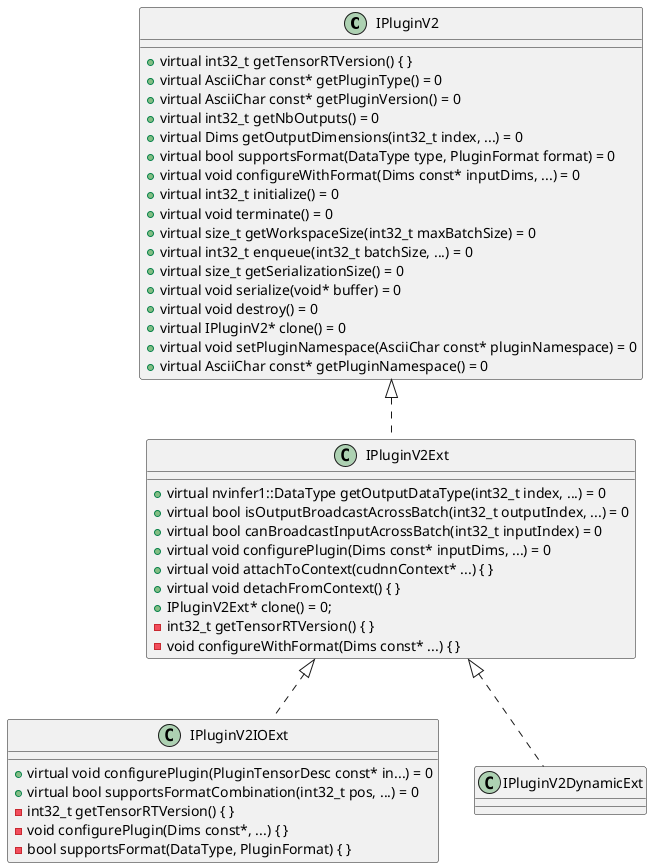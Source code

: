 @startuml

IPluginV2 <|.. IPluginV2Ext
IPluginV2Ext <|.. IPluginV2IOExt
IPluginV2Ext <|.. IPluginV2DynamicExt

class IPluginV2{
  + virtual int32_t getTensorRTVersion() { }
  + virtual AsciiChar const* getPluginType() = 0
  + virtual AsciiChar const* getPluginVersion() = 0
  + virtual int32_t getNbOutputs() = 0
  + virtual Dims getOutputDimensions(int32_t index, ...) = 0
  + virtual bool supportsFormat(DataType type, PluginFormat format) = 0
  + virtual void configureWithFormat(Dims const* inputDims, ...) = 0
  + virtual int32_t initialize() = 0
  + virtual void terminate() = 0
  + virtual size_t getWorkspaceSize(int32_t maxBatchSize) = 0
  + virtual int32_t enqueue(int32_t batchSize, ...) = 0 
  + virtual size_t getSerializationSize() = 0
  + virtual void serialize(void* buffer) = 0
  + virtual void destroy() = 0
  + virtual IPluginV2* clone() = 0
  + virtual void setPluginNamespace(AsciiChar const* pluginNamespace) = 0
  + virtual AsciiChar const* getPluginNamespace() = 0
}

class IPluginV2Ext{
  + virtual nvinfer1::DataType getOutputDataType(int32_t index, ...) = 0
  + virtual bool isOutputBroadcastAcrossBatch(int32_t outputIndex, ...) = 0
  + virtual bool canBroadcastInputAcrossBatch(int32_t inputIndex) = 0
  + virtual void configurePlugin(Dims const* inputDims, ...) = 0
  + virtual void attachToContext(cudnnContext* ...) { }
  + virtual void detachFromContext() { }
  + IPluginV2Ext* clone() = 0;
  - int32_t getTensorRTVersion() { }
  - void configureWithFormat(Dims const* ...) { }
}

class IPluginV2IOExt{
  + virtual void configurePlugin(PluginTensorDesc const* in...) = 0
  + virtual bool supportsFormatCombination(int32_t pos, ...) = 0
  - int32_t getTensorRTVersion() { }
  - void configurePlugin(Dims const*, ...) { }
  - bool supportsFormat(DataType, PluginFormat) { }
}

class IPluginV2DynamicExt{

}
@enduml